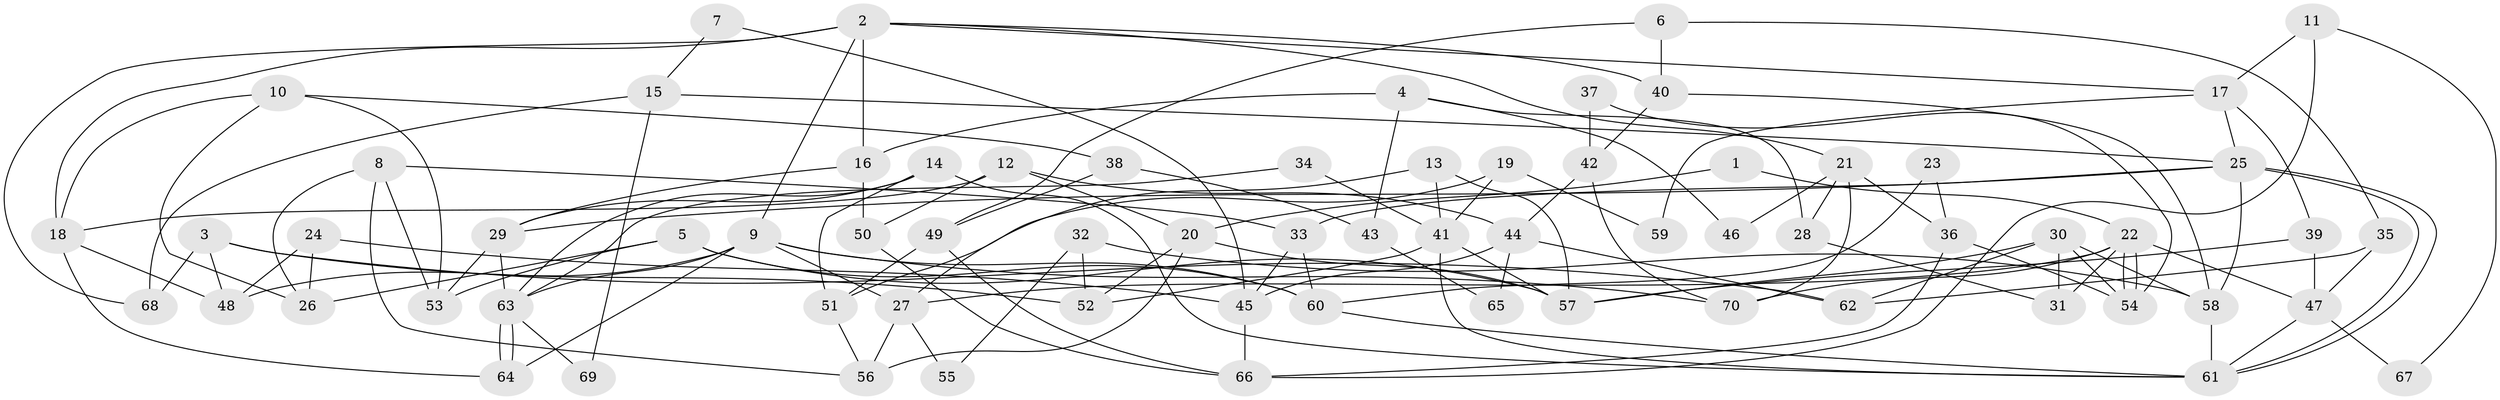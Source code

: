 // coarse degree distribution, {2: 0.14634146341463414, 8: 0.12195121951219512, 6: 0.21951219512195122, 5: 0.17073170731707318, 7: 0.07317073170731707, 3: 0.0975609756097561, 4: 0.12195121951219512, 9: 0.04878048780487805}
// Generated by graph-tools (version 1.1) at 2025/41/03/06/25 10:41:53]
// undirected, 70 vertices, 140 edges
graph export_dot {
graph [start="1"]
  node [color=gray90,style=filled];
  1;
  2;
  3;
  4;
  5;
  6;
  7;
  8;
  9;
  10;
  11;
  12;
  13;
  14;
  15;
  16;
  17;
  18;
  19;
  20;
  21;
  22;
  23;
  24;
  25;
  26;
  27;
  28;
  29;
  30;
  31;
  32;
  33;
  34;
  35;
  36;
  37;
  38;
  39;
  40;
  41;
  42;
  43;
  44;
  45;
  46;
  47;
  48;
  49;
  50;
  51;
  52;
  53;
  54;
  55;
  56;
  57;
  58;
  59;
  60;
  61;
  62;
  63;
  64;
  65;
  66;
  67;
  68;
  69;
  70;
  1 -- 20;
  1 -- 22;
  2 -- 9;
  2 -- 18;
  2 -- 16;
  2 -- 17;
  2 -- 21;
  2 -- 40;
  2 -- 68;
  3 -- 62;
  3 -- 52;
  3 -- 48;
  3 -- 68;
  4 -- 16;
  4 -- 28;
  4 -- 43;
  4 -- 46;
  5 -- 26;
  5 -- 53;
  5 -- 57;
  5 -- 60;
  6 -- 40;
  6 -- 35;
  6 -- 49;
  7 -- 45;
  7 -- 15;
  8 -- 33;
  8 -- 56;
  8 -- 26;
  8 -- 53;
  9 -- 60;
  9 -- 63;
  9 -- 27;
  9 -- 48;
  9 -- 64;
  9 -- 70;
  10 -- 18;
  10 -- 53;
  10 -- 26;
  10 -- 38;
  11 -- 66;
  11 -- 17;
  11 -- 67;
  12 -- 18;
  12 -- 50;
  12 -- 20;
  12 -- 44;
  13 -- 27;
  13 -- 41;
  13 -- 57;
  14 -- 63;
  14 -- 61;
  14 -- 29;
  14 -- 51;
  15 -- 68;
  15 -- 25;
  15 -- 69;
  16 -- 29;
  16 -- 50;
  17 -- 25;
  17 -- 39;
  17 -- 59;
  18 -- 64;
  18 -- 48;
  19 -- 51;
  19 -- 41;
  19 -- 59;
  20 -- 57;
  20 -- 52;
  20 -- 56;
  21 -- 70;
  21 -- 28;
  21 -- 36;
  21 -- 46;
  22 -- 70;
  22 -- 54;
  22 -- 54;
  22 -- 27;
  22 -- 31;
  22 -- 47;
  23 -- 36;
  23 -- 60;
  24 -- 26;
  24 -- 48;
  24 -- 45;
  25 -- 61;
  25 -- 61;
  25 -- 33;
  25 -- 29;
  25 -- 58;
  27 -- 55;
  27 -- 56;
  28 -- 31;
  29 -- 53;
  29 -- 63;
  30 -- 58;
  30 -- 57;
  30 -- 31;
  30 -- 54;
  30 -- 62;
  32 -- 58;
  32 -- 52;
  32 -- 55;
  33 -- 45;
  33 -- 60;
  34 -- 41;
  34 -- 63;
  35 -- 62;
  35 -- 47;
  36 -- 54;
  36 -- 66;
  37 -- 54;
  37 -- 42;
  38 -- 49;
  38 -- 43;
  39 -- 57;
  39 -- 47;
  40 -- 58;
  40 -- 42;
  41 -- 57;
  41 -- 61;
  41 -- 52;
  42 -- 44;
  42 -- 70;
  43 -- 65;
  44 -- 45;
  44 -- 62;
  44 -- 65;
  45 -- 66;
  47 -- 61;
  47 -- 67;
  49 -- 51;
  49 -- 66;
  50 -- 66;
  51 -- 56;
  58 -- 61;
  60 -- 61;
  63 -- 64;
  63 -- 64;
  63 -- 69;
}
